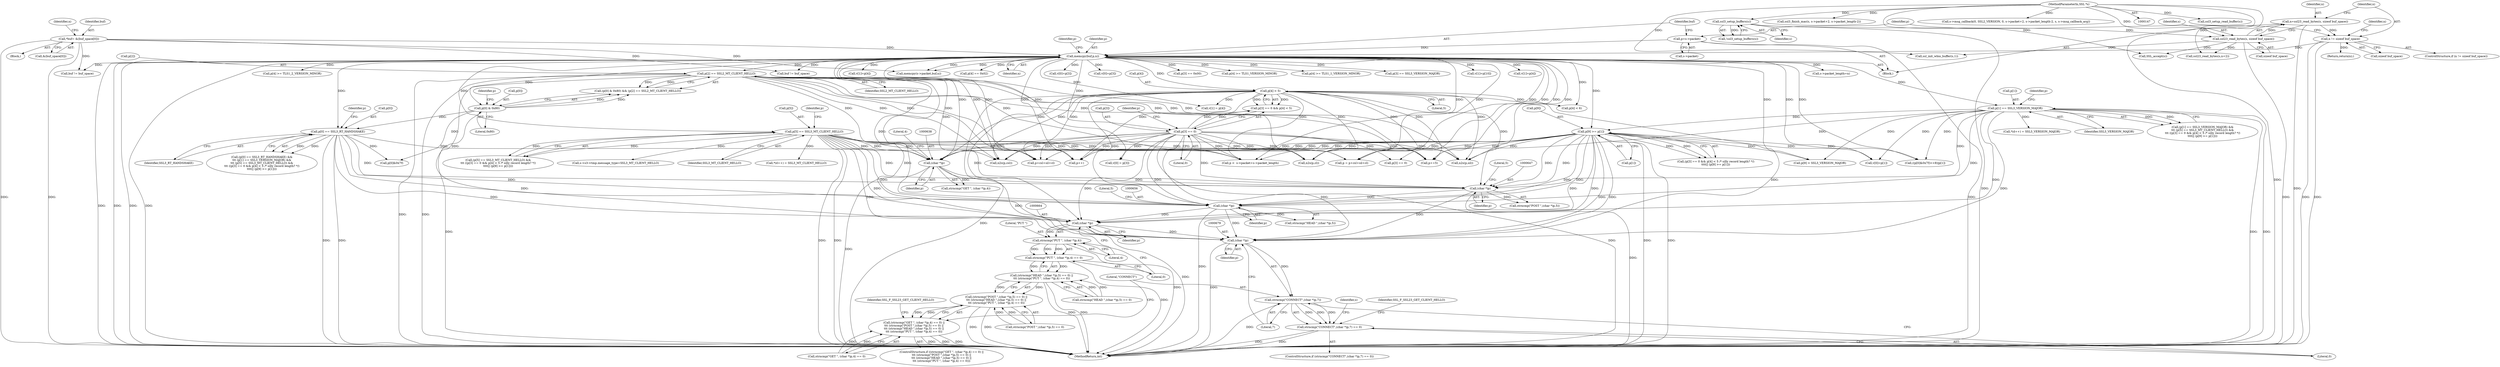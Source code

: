 digraph "0_openssl_6ce9687b5aba5391fc0de50e18779eb676d0e04d@pointer" {
"1000663" [label="(Call,(char *)p)"];
"1000454" [label="(Call,p[4] < 5)"];
"1000215" [label="(Call,memcpy(buf,p,n))"];
"1000152" [label="(Call,*buf= &(buf_space[0]))"];
"1000210" [label="(Call,p=s->packet)"];
"1000204" [label="(Call,n != sizeof buf_space)"];
"1000197" [label="(Call,n=ssl23_read_bytes(s, sizeof buf_space))"];
"1000199" [label="(Call,ssl23_read_bytes(s, sizeof buf_space))"];
"1000194" [label="(Call,ssl3_setup_buffers(s))"];
"1000148" [label="(MethodParameterIn,SSL *s)"];
"1000459" [label="(Call,p[9] >= p[1])"];
"1000436" [label="(Call,p[1] == SSL3_VERSION_MAJOR)"];
"1000226" [label="(Call,p[2] == SSL2_MT_CLIENT_HELLO)"];
"1000442" [label="(Call,p[5] == SSL3_MT_CLIENT_HELLO)"];
"1000449" [label="(Call,p[3] == 0)"];
"1000430" [label="(Call,p[0] == SSL3_RT_HANDSHAKE)"];
"1000221" [label="(Call,p[0] & 0x80)"];
"1000655" [label="(Call,(char *)p)"];
"1000646" [label="(Call,(char *)p)"];
"1000637" [label="(Call,(char *)p)"];
"1000661" [label="(Call,strncmp(\"PUT \", (char *)p,4))"];
"1000660" [label="(Call,strncmp(\"PUT \", (char *)p,4) == 0)"];
"1000651" [label="(Call,(strncmp(\"HEAD \",(char *)p,5) == 0) ||\n\t\t\t (strncmp(\"PUT \", (char *)p,4) == 0))"];
"1000642" [label="(Call,(strncmp(\"POST \",(char *)p,5) == 0) ||\n\t\t\t (strncmp(\"HEAD \",(char *)p,5) == 0) ||\n\t\t\t (strncmp(\"PUT \", (char *)p,4) == 0))"];
"1000633" [label="(Call,(strncmp(\"GET \", (char *)p,4) == 0) ||\n\t\t\t (strncmp(\"POST \",(char *)p,5) == 0) ||\n\t\t\t (strncmp(\"HEAD \",(char *)p,5) == 0) ||\n\t\t\t (strncmp(\"PUT \", (char *)p,4) == 0))"];
"1000678" [label="(Call,(char *)p)"];
"1000676" [label="(Call,strncmp(\"CONNECT\",(char *)p,7))"];
"1000675" [label="(Call,strncmp(\"CONNECT\",(char *)p,7) == 0)"];
"1001121" [label="(Call,ssl3_setup_read_buffer(s))"];
"1000193" [label="(Call,!ssl3_setup_buffers(s))"];
"1000451" [label="(Identifier,p)"];
"1000670" [label="(Identifier,SSL_F_SSL23_GET_CLIENT_HELLO)"];
"1000430" [label="(Call,p[0] == SSL3_RT_HANDSHAKE)"];
"1000431" [label="(Call,p[0])"];
"1000665" [label="(Identifier,p)"];
"1000492" [label="(Call,p[9] > SSL3_VERSION_MAJOR)"];
"1000651" [label="(Call,(strncmp(\"HEAD \",(char *)p,5) == 0) ||\n\t\t\t (strncmp(\"PUT \", (char *)p,4) == 0))"];
"1000448" [label="(Call,p[3] == 0 && p[4] < 5)"];
"1000437" [label="(Call,p[1])"];
"1000195" [label="(Identifier,s)"];
"1000222" [label="(Call,p[0])"];
"1000677" [label="(Literal,\"CONNECT\")"];
"1000642" [label="(Call,(strncmp(\"POST \",(char *)p,5) == 0) ||\n\t\t\t (strncmp(\"HEAD \",(char *)p,5) == 0) ||\n\t\t\t (strncmp(\"PUT \", (char *)p,4) == 0))"];
"1000454" [label="(Call,p[4] < 5)"];
"1001228" [label="(Call,buf != buf_space)"];
"1000675" [label="(Call,strncmp(\"CONNECT\",(char *)p,7) == 0)"];
"1000456" [label="(Identifier,p)"];
"1000216" [label="(Identifier,buf)"];
"1000200" [label="(Identifier,s)"];
"1001104" [label="(Call,s->packet_length=n)"];
"1000149" [label="(Block,)"];
"1000643" [label="(Call,strncmp(\"POST \",(char *)p,5) == 0)"];
"1000821" [label="(Call,p+=5)"];
"1000681" [label="(Literal,7)"];
"1000226" [label="(Call,p[2] == SSL2_MT_CLIENT_HELLO)"];
"1000225" [label="(Literal,0x80)"];
"1000220" [label="(Call,(p[0] & 0x80) && (p[2] == SSL2_MT_CLIENT_HELLO))"];
"1000223" [label="(Identifier,p)"];
"1000436" [label="(Call,p[1] == SSL3_VERSION_MAJOR)"];
"1000460" [label="(Call,p[9])"];
"1000206" [label="(Call,sizeof buf_space)"];
"1000453" [label="(Literal,0)"];
"1000640" [label="(Literal,4)"];
"1000215" [label="(Call,memcpy(buf,p,n))"];
"1000481" [label="(Call,p[4] < 6)"];
"1000827" [label="(Call,n2s(p,sil))"];
"1000300" [label="(Call,p[4] >= TLS1_2_VERSION_MINOR)"];
"1000463" [label="(Call,p[1])"];
"1000208" [label="(Return,return(n);)"];
"1000661" [label="(Call,strncmp(\"PUT \", (char *)p,4))"];
"1000194" [label="(Call,ssl3_setup_buffers(s))"];
"1000644" [label="(Call,strncmp(\"POST \",(char *)p,5))"];
"1000442" [label="(Call,p[5] == SSL3_MT_CLIENT_HELLO)"];
"1000152" [label="(Call,*buf= &(buf_space[0]))"];
"1000740" [label="(Call,p[0]&0x7f)"];
"1000154" [label="(Call,&(buf_space[0]))"];
"1001246" [label="(MethodReturn,int)"];
"1000217" [label="(Identifier,p)"];
"1000653" [label="(Call,strncmp(\"HEAD \",(char *)p,5))"];
"1000633" [label="(Call,(strncmp(\"GET \", (char *)p,4) == 0) ||\n\t\t\t (strncmp(\"POST \",(char *)p,5) == 0) ||\n\t\t\t (strncmp(\"HEAD \",(char *)p,5) == 0) ||\n\t\t\t (strncmp(\"PUT \", (char *)p,4) == 0))"];
"1000148" [label="(MethodParameterIn,SSL *s)"];
"1000447" [label="(Call,(p[3] == 0 && p[4] < 5 /* silly record length? */)\n\t\t\t\t|| (p[9] >= p[1]))"];
"1000443" [label="(Call,p[5])"];
"1000977" [label="(Call,p = p+csl+sil+cl)"];
"1000722" [label="(Call,v[0] = p[3])"];
"1000284" [label="(Call,v[1]=p[4])"];
"1000637" [label="(Call,(char *)p)"];
"1000197" [label="(Call,n=ssl23_read_bytes(s, sizeof buf_space))"];
"1000782" [label="(Call,ssl3_finish_mac(s, s->packet+2, s->packet_length-2))"];
"1000657" [label="(Identifier,p)"];
"1000201" [label="(Call,sizeof buf_space)"];
"1000662" [label="(Literal,\"PUT \")"];
"1000729" [label="(Call,v[1] = p[4])"];
"1000429" [label="(Call,(p[0] == SSL3_RT_HANDSHAKE) &&\n\t\t\t (p[1] == SSL3_VERSION_MAJOR) &&\n\t\t\t (p[5] == SSL3_MT_CLIENT_HELLO) &&\n\t\t\t ((p[3] == 0 && p[4] < 5 /* silly record length? */)\n\t\t\t\t|| (p[9] >= p[1])))"];
"1000212" [label="(Call,s->packet)"];
"1000691" [label="(Identifier,s)"];
"1001138" [label="(Call,memcpy(s->packet,buf,n))"];
"1000239" [label="(Call,p[4] == 0x02)"];
"1000230" [label="(Identifier,SSL2_MT_CLIENT_HELLO)"];
"1000218" [label="(Identifier,n)"];
"1001031" [label="(Call,s->s3->tmp.message_type=SSL3_MT_CLIENT_HELLO)"];
"1000652" [label="(Call,strncmp(\"HEAD \",(char *)p,5) == 0)"];
"1000221" [label="(Call,p[0] & 0x80)"];
"1000476" [label="(Call,p[3] == 0)"];
"1000676" [label="(Call,strncmp(\"CONNECT\",(char *)p,7))"];
"1000685" [label="(Identifier,SSL_F_SSL23_GET_CLIENT_HELLO)"];
"1000667" [label="(Literal,0)"];
"1000467" [label="(Call,v[0]=p[1])"];
"1000277" [label="(Call,v[0]=p[3])"];
"1000449" [label="(Call,p[3] == 0)"];
"1000210" [label="(Call,p=s->packet)"];
"1000153" [label="(Identifier,buf)"];
"1000450" [label="(Call,p[3])"];
"1000674" [label="(ControlStructure,if (strncmp(\"CONNECT\",(char *)p,7) == 0))"];
"1000444" [label="(Identifier,p)"];
"1000666" [label="(Literal,4)"];
"1000678" [label="(Call,(char *)p)"];
"1000646" [label="(Call,(char *)p)"];
"1000655" [label="(Call,(char *)p)"];
"1001090" [label="(Call,ssl_init_wbio_buffer(s,1))"];
"1000824" [label="(Call,n2s(p,csl))"];
"1000245" [label="(Call,v[0]=p[3])"];
"1000634" [label="(Call,strncmp(\"GET \", (char *)p,4) == 0)"];
"1000182" [label="(Block,)"];
"1000459" [label="(Call,p[9] >= p[1])"];
"1000979" [label="(Call,p+csl+sil+cl)"];
"1000648" [label="(Identifier,p)"];
"1001238" [label="(Call,buf != buf_space)"];
"1000204" [label="(Call,n != sizeof buf_space)"];
"1000198" [label="(Identifier,n)"];
"1001234" [label="(Call,SSL_accept(s))"];
"1000870" [label="(Call,*(d++) = SSL3_VERSION_MAJOR)"];
"1001002" [label="(Call,p++)"];
"1000234" [label="(Call,p[3] == 0x00)"];
"1000446" [label="(Identifier,SSL3_MT_CLIENT_HELLO)"];
"1000203" [label="(ControlStructure,if (n != sizeof buf_space))"];
"1000639" [label="(Identifier,p)"];
"1000292" [label="(Call,p[4] >= TLS1_VERSION_MINOR)"];
"1000168" [label="(Identifier,n)"];
"1000325" [label="(Call,p[4] >= TLS1_1_VERSION_MINOR)"];
"1000663" [label="(Call,(char *)p)"];
"1000271" [label="(Call,p[3] == SSL3_VERSION_MAJOR)"];
"1000199" [label="(Call,ssl23_read_bytes(s, sizeof buf_space))"];
"1000649" [label="(Literal,5)"];
"1000987" [label="(Call,p <  s->packet+s->packet_length)"];
"1000503" [label="(Call,v[1]=p[10])"];
"1000830" [label="(Call,n2s(p,cl))"];
"1000438" [label="(Identifier,p)"];
"1000798" [label="(Call,s->msg_callback(0, SSL2_VERSION, 0, s->packet+2, s->packet_length-2, s, s->msg_callback_arg))"];
"1000771" [label="(Call,ssl23_read_bytes(s,n+2))"];
"1000859" [label="(Call,*(d++) = SSL3_MT_CLIENT_HELLO)"];
"1000228" [label="(Identifier,p)"];
"1000205" [label="(Identifier,n)"];
"1000632" [label="(ControlStructure,if ((strncmp(\"GET \", (char *)p,4) == 0) ||\n\t\t\t (strncmp(\"POST \",(char *)p,5) == 0) ||\n\t\t\t (strncmp(\"HEAD \",(char *)p,5) == 0) ||\n\t\t\t (strncmp(\"PUT \", (char *)p,4) == 0)))"];
"1000252" [label="(Call,v[1]=p[4])"];
"1000440" [label="(Identifier,SSL3_VERSION_MAJOR)"];
"1000455" [label="(Call,p[4])"];
"1000458" [label="(Literal,5)"];
"1000211" [label="(Identifier,p)"];
"1000227" [label="(Call,p[2])"];
"1000434" [label="(Identifier,SSL3_RT_HANDSHAKE)"];
"1000682" [label="(Literal,0)"];
"1000738" [label="(Call,((p[0]&0x7f)<<8)|p[1])"];
"1000435" [label="(Call,(p[1] == SSL3_VERSION_MAJOR) &&\n\t\t\t (p[5] == SSL3_MT_CLIENT_HELLO) &&\n\t\t\t ((p[3] == 0 && p[4] < 5 /* silly record length? */)\n\t\t\t\t|| (p[9] >= p[1])))"];
"1000635" [label="(Call,strncmp(\"GET \", (char *)p,4))"];
"1000680" [label="(Identifier,p)"];
"1000209" [label="(Identifier,n)"];
"1000441" [label="(Call,(p[5] == SSL3_MT_CLIENT_HELLO) &&\n\t\t\t ((p[3] == 0 && p[4] < 5 /* silly record length? */)\n\t\t\t\t|| (p[9] >= p[1])))"];
"1000658" [label="(Literal,5)"];
"1000660" [label="(Call,strncmp(\"PUT \", (char *)p,4) == 0)"];
"1000663" -> "1000661"  [label="AST: "];
"1000663" -> "1000665"  [label="CFG: "];
"1000664" -> "1000663"  [label="AST: "];
"1000665" -> "1000663"  [label="AST: "];
"1000666" -> "1000663"  [label="CFG: "];
"1000663" -> "1001246"  [label="DDG: "];
"1000663" -> "1000661"  [label="DDG: "];
"1000454" -> "1000663"  [label="DDG: "];
"1000459" -> "1000663"  [label="DDG: "];
"1000459" -> "1000663"  [label="DDG: "];
"1000226" -> "1000663"  [label="DDG: "];
"1000436" -> "1000663"  [label="DDG: "];
"1000442" -> "1000663"  [label="DDG: "];
"1000449" -> "1000663"  [label="DDG: "];
"1000430" -> "1000663"  [label="DDG: "];
"1000655" -> "1000663"  [label="DDG: "];
"1000663" -> "1000678"  [label="DDG: "];
"1000454" -> "1000448"  [label="AST: "];
"1000454" -> "1000458"  [label="CFG: "];
"1000455" -> "1000454"  [label="AST: "];
"1000458" -> "1000454"  [label="AST: "];
"1000448" -> "1000454"  [label="CFG: "];
"1000454" -> "1001246"  [label="DDG: "];
"1000454" -> "1000448"  [label="DDG: "];
"1000454" -> "1000448"  [label="DDG: "];
"1000215" -> "1000454"  [label="DDG: "];
"1000454" -> "1000481"  [label="DDG: "];
"1000454" -> "1000637"  [label="DDG: "];
"1000454" -> "1000646"  [label="DDG: "];
"1000454" -> "1000655"  [label="DDG: "];
"1000454" -> "1000678"  [label="DDG: "];
"1000454" -> "1000729"  [label="DDG: "];
"1000454" -> "1000821"  [label="DDG: "];
"1000454" -> "1000824"  [label="DDG: "];
"1000454" -> "1000827"  [label="DDG: "];
"1000454" -> "1000830"  [label="DDG: "];
"1000454" -> "1000977"  [label="DDG: "];
"1000454" -> "1000979"  [label="DDG: "];
"1000454" -> "1000987"  [label="DDG: "];
"1000454" -> "1001002"  [label="DDG: "];
"1000215" -> "1000182"  [label="AST: "];
"1000215" -> "1000218"  [label="CFG: "];
"1000216" -> "1000215"  [label="AST: "];
"1000217" -> "1000215"  [label="AST: "];
"1000218" -> "1000215"  [label="AST: "];
"1000223" -> "1000215"  [label="CFG: "];
"1000215" -> "1001246"  [label="DDG: "];
"1000215" -> "1001246"  [label="DDG: "];
"1000215" -> "1001246"  [label="DDG: "];
"1000215" -> "1001246"  [label="DDG: "];
"1000152" -> "1000215"  [label="DDG: "];
"1000210" -> "1000215"  [label="DDG: "];
"1000204" -> "1000215"  [label="DDG: "];
"1000215" -> "1000221"  [label="DDG: "];
"1000215" -> "1000226"  [label="DDG: "];
"1000215" -> "1000234"  [label="DDG: "];
"1000215" -> "1000239"  [label="DDG: "];
"1000215" -> "1000245"  [label="DDG: "];
"1000215" -> "1000252"  [label="DDG: "];
"1000215" -> "1000271"  [label="DDG: "];
"1000215" -> "1000277"  [label="DDG: "];
"1000215" -> "1000284"  [label="DDG: "];
"1000215" -> "1000292"  [label="DDG: "];
"1000215" -> "1000300"  [label="DDG: "];
"1000215" -> "1000325"  [label="DDG: "];
"1000215" -> "1000430"  [label="DDG: "];
"1000215" -> "1000436"  [label="DDG: "];
"1000215" -> "1000442"  [label="DDG: "];
"1000215" -> "1000449"  [label="DDG: "];
"1000215" -> "1000459"  [label="DDG: "];
"1000215" -> "1000467"  [label="DDG: "];
"1000215" -> "1000476"  [label="DDG: "];
"1000215" -> "1000481"  [label="DDG: "];
"1000215" -> "1000492"  [label="DDG: "];
"1000215" -> "1000503"  [label="DDG: "];
"1000215" -> "1000637"  [label="DDG: "];
"1000215" -> "1000722"  [label="DDG: "];
"1000215" -> "1000729"  [label="DDG: "];
"1000215" -> "1000738"  [label="DDG: "];
"1000215" -> "1000821"  [label="DDG: "];
"1000215" -> "1000824"  [label="DDG: "];
"1000215" -> "1000827"  [label="DDG: "];
"1000215" -> "1000830"  [label="DDG: "];
"1000215" -> "1000977"  [label="DDG: "];
"1000215" -> "1000979"  [label="DDG: "];
"1000215" -> "1000987"  [label="DDG: "];
"1000215" -> "1001002"  [label="DDG: "];
"1000215" -> "1001104"  [label="DDG: "];
"1000215" -> "1001138"  [label="DDG: "];
"1000215" -> "1001138"  [label="DDG: "];
"1000215" -> "1001228"  [label="DDG: "];
"1000215" -> "1001238"  [label="DDG: "];
"1000152" -> "1000149"  [label="AST: "];
"1000152" -> "1000154"  [label="CFG: "];
"1000153" -> "1000152"  [label="AST: "];
"1000154" -> "1000152"  [label="AST: "];
"1000168" -> "1000152"  [label="CFG: "];
"1000152" -> "1001246"  [label="DDG: "];
"1000152" -> "1001246"  [label="DDG: "];
"1000152" -> "1001138"  [label="DDG: "];
"1000152" -> "1001228"  [label="DDG: "];
"1000152" -> "1001238"  [label="DDG: "];
"1000210" -> "1000182"  [label="AST: "];
"1000210" -> "1000212"  [label="CFG: "];
"1000211" -> "1000210"  [label="AST: "];
"1000212" -> "1000210"  [label="AST: "];
"1000216" -> "1000210"  [label="CFG: "];
"1000210" -> "1001246"  [label="DDG: "];
"1000204" -> "1000203"  [label="AST: "];
"1000204" -> "1000206"  [label="CFG: "];
"1000205" -> "1000204"  [label="AST: "];
"1000206" -> "1000204"  [label="AST: "];
"1000209" -> "1000204"  [label="CFG: "];
"1000211" -> "1000204"  [label="CFG: "];
"1000204" -> "1001246"  [label="DDG: "];
"1000204" -> "1001246"  [label="DDG: "];
"1000197" -> "1000204"  [label="DDG: "];
"1000204" -> "1000208"  [label="DDG: "];
"1000197" -> "1000182"  [label="AST: "];
"1000197" -> "1000199"  [label="CFG: "];
"1000198" -> "1000197"  [label="AST: "];
"1000199" -> "1000197"  [label="AST: "];
"1000205" -> "1000197"  [label="CFG: "];
"1000197" -> "1001246"  [label="DDG: "];
"1000199" -> "1000197"  [label="DDG: "];
"1000199" -> "1000201"  [label="CFG: "];
"1000200" -> "1000199"  [label="AST: "];
"1000201" -> "1000199"  [label="AST: "];
"1000199" -> "1001246"  [label="DDG: "];
"1000194" -> "1000199"  [label="DDG: "];
"1000148" -> "1000199"  [label="DDG: "];
"1000199" -> "1000771"  [label="DDG: "];
"1000199" -> "1001090"  [label="DDG: "];
"1000199" -> "1001234"  [label="DDG: "];
"1000194" -> "1000193"  [label="AST: "];
"1000194" -> "1000195"  [label="CFG: "];
"1000195" -> "1000194"  [label="AST: "];
"1000193" -> "1000194"  [label="CFG: "];
"1000194" -> "1001246"  [label="DDG: "];
"1000194" -> "1000193"  [label="DDG: "];
"1000148" -> "1000194"  [label="DDG: "];
"1000148" -> "1000147"  [label="AST: "];
"1000148" -> "1001246"  [label="DDG: "];
"1000148" -> "1000771"  [label="DDG: "];
"1000148" -> "1000782"  [label="DDG: "];
"1000148" -> "1000798"  [label="DDG: "];
"1000148" -> "1001090"  [label="DDG: "];
"1000148" -> "1001121"  [label="DDG: "];
"1000148" -> "1001234"  [label="DDG: "];
"1000459" -> "1000447"  [label="AST: "];
"1000459" -> "1000463"  [label="CFG: "];
"1000460" -> "1000459"  [label="AST: "];
"1000463" -> "1000459"  [label="AST: "];
"1000447" -> "1000459"  [label="CFG: "];
"1000459" -> "1001246"  [label="DDG: "];
"1000459" -> "1001246"  [label="DDG: "];
"1000459" -> "1000447"  [label="DDG: "];
"1000459" -> "1000447"  [label="DDG: "];
"1000436" -> "1000459"  [label="DDG: "];
"1000459" -> "1000467"  [label="DDG: "];
"1000459" -> "1000492"  [label="DDG: "];
"1000459" -> "1000637"  [label="DDG: "];
"1000459" -> "1000637"  [label="DDG: "];
"1000459" -> "1000646"  [label="DDG: "];
"1000459" -> "1000646"  [label="DDG: "];
"1000459" -> "1000655"  [label="DDG: "];
"1000459" -> "1000655"  [label="DDG: "];
"1000459" -> "1000678"  [label="DDG: "];
"1000459" -> "1000678"  [label="DDG: "];
"1000459" -> "1000738"  [label="DDG: "];
"1000459" -> "1000821"  [label="DDG: "];
"1000459" -> "1000824"  [label="DDG: "];
"1000459" -> "1000827"  [label="DDG: "];
"1000459" -> "1000830"  [label="DDG: "];
"1000459" -> "1000977"  [label="DDG: "];
"1000459" -> "1000979"  [label="DDG: "];
"1000459" -> "1000987"  [label="DDG: "];
"1000459" -> "1001002"  [label="DDG: "];
"1000436" -> "1000435"  [label="AST: "];
"1000436" -> "1000440"  [label="CFG: "];
"1000437" -> "1000436"  [label="AST: "];
"1000440" -> "1000436"  [label="AST: "];
"1000444" -> "1000436"  [label="CFG: "];
"1000435" -> "1000436"  [label="CFG: "];
"1000436" -> "1001246"  [label="DDG: "];
"1000436" -> "1001246"  [label="DDG: "];
"1000436" -> "1000435"  [label="DDG: "];
"1000436" -> "1000435"  [label="DDG: "];
"1000436" -> "1000467"  [label="DDG: "];
"1000436" -> "1000492"  [label="DDG: "];
"1000436" -> "1000637"  [label="DDG: "];
"1000436" -> "1000646"  [label="DDG: "];
"1000436" -> "1000655"  [label="DDG: "];
"1000436" -> "1000678"  [label="DDG: "];
"1000436" -> "1000738"  [label="DDG: "];
"1000436" -> "1000870"  [label="DDG: "];
"1000226" -> "1000220"  [label="AST: "];
"1000226" -> "1000230"  [label="CFG: "];
"1000227" -> "1000226"  [label="AST: "];
"1000230" -> "1000226"  [label="AST: "];
"1000220" -> "1000226"  [label="CFG: "];
"1000226" -> "1001246"  [label="DDG: "];
"1000226" -> "1001246"  [label="DDG: "];
"1000226" -> "1000220"  [label="DDG: "];
"1000226" -> "1000220"  [label="DDG: "];
"1000226" -> "1000637"  [label="DDG: "];
"1000226" -> "1000646"  [label="DDG: "];
"1000226" -> "1000655"  [label="DDG: "];
"1000226" -> "1000678"  [label="DDG: "];
"1000226" -> "1000821"  [label="DDG: "];
"1000226" -> "1000824"  [label="DDG: "];
"1000226" -> "1000827"  [label="DDG: "];
"1000226" -> "1000830"  [label="DDG: "];
"1000226" -> "1000977"  [label="DDG: "];
"1000226" -> "1000979"  [label="DDG: "];
"1000226" -> "1000987"  [label="DDG: "];
"1000226" -> "1001002"  [label="DDG: "];
"1000442" -> "1000441"  [label="AST: "];
"1000442" -> "1000446"  [label="CFG: "];
"1000443" -> "1000442"  [label="AST: "];
"1000446" -> "1000442"  [label="AST: "];
"1000451" -> "1000442"  [label="CFG: "];
"1000441" -> "1000442"  [label="CFG: "];
"1000442" -> "1001246"  [label="DDG: "];
"1000442" -> "1001246"  [label="DDG: "];
"1000442" -> "1000441"  [label="DDG: "];
"1000442" -> "1000441"  [label="DDG: "];
"1000442" -> "1000637"  [label="DDG: "];
"1000442" -> "1000646"  [label="DDG: "];
"1000442" -> "1000655"  [label="DDG: "];
"1000442" -> "1000678"  [label="DDG: "];
"1000442" -> "1000821"  [label="DDG: "];
"1000442" -> "1000824"  [label="DDG: "];
"1000442" -> "1000827"  [label="DDG: "];
"1000442" -> "1000830"  [label="DDG: "];
"1000442" -> "1000859"  [label="DDG: "];
"1000442" -> "1000977"  [label="DDG: "];
"1000442" -> "1000979"  [label="DDG: "];
"1000442" -> "1000987"  [label="DDG: "];
"1000442" -> "1001002"  [label="DDG: "];
"1000442" -> "1001031"  [label="DDG: "];
"1000449" -> "1000448"  [label="AST: "];
"1000449" -> "1000453"  [label="CFG: "];
"1000450" -> "1000449"  [label="AST: "];
"1000453" -> "1000449"  [label="AST: "];
"1000456" -> "1000449"  [label="CFG: "];
"1000448" -> "1000449"  [label="CFG: "];
"1000449" -> "1001246"  [label="DDG: "];
"1000449" -> "1000448"  [label="DDG: "];
"1000449" -> "1000448"  [label="DDG: "];
"1000449" -> "1000476"  [label="DDG: "];
"1000449" -> "1000637"  [label="DDG: "];
"1000449" -> "1000646"  [label="DDG: "];
"1000449" -> "1000655"  [label="DDG: "];
"1000449" -> "1000678"  [label="DDG: "];
"1000449" -> "1000722"  [label="DDG: "];
"1000449" -> "1000821"  [label="DDG: "];
"1000449" -> "1000824"  [label="DDG: "];
"1000449" -> "1000827"  [label="DDG: "];
"1000449" -> "1000830"  [label="DDG: "];
"1000449" -> "1000977"  [label="DDG: "];
"1000449" -> "1000979"  [label="DDG: "];
"1000449" -> "1000987"  [label="DDG: "];
"1000449" -> "1001002"  [label="DDG: "];
"1000430" -> "1000429"  [label="AST: "];
"1000430" -> "1000434"  [label="CFG: "];
"1000431" -> "1000430"  [label="AST: "];
"1000434" -> "1000430"  [label="AST: "];
"1000438" -> "1000430"  [label="CFG: "];
"1000429" -> "1000430"  [label="CFG: "];
"1000430" -> "1001246"  [label="DDG: "];
"1000430" -> "1001246"  [label="DDG: "];
"1000430" -> "1000429"  [label="DDG: "];
"1000430" -> "1000429"  [label="DDG: "];
"1000221" -> "1000430"  [label="DDG: "];
"1000430" -> "1000637"  [label="DDG: "];
"1000430" -> "1000646"  [label="DDG: "];
"1000430" -> "1000655"  [label="DDG: "];
"1000430" -> "1000678"  [label="DDG: "];
"1000430" -> "1000740"  [label="DDG: "];
"1000221" -> "1000220"  [label="AST: "];
"1000221" -> "1000225"  [label="CFG: "];
"1000222" -> "1000221"  [label="AST: "];
"1000225" -> "1000221"  [label="AST: "];
"1000228" -> "1000221"  [label="CFG: "];
"1000220" -> "1000221"  [label="CFG: "];
"1000221" -> "1001246"  [label="DDG: "];
"1000221" -> "1000220"  [label="DDG: "];
"1000221" -> "1000220"  [label="DDG: "];
"1000221" -> "1000740"  [label="DDG: "];
"1000655" -> "1000653"  [label="AST: "];
"1000655" -> "1000657"  [label="CFG: "];
"1000656" -> "1000655"  [label="AST: "];
"1000657" -> "1000655"  [label="AST: "];
"1000658" -> "1000655"  [label="CFG: "];
"1000655" -> "1001246"  [label="DDG: "];
"1000655" -> "1000653"  [label="DDG: "];
"1000646" -> "1000655"  [label="DDG: "];
"1000655" -> "1000678"  [label="DDG: "];
"1000646" -> "1000644"  [label="AST: "];
"1000646" -> "1000648"  [label="CFG: "];
"1000647" -> "1000646"  [label="AST: "];
"1000648" -> "1000646"  [label="AST: "];
"1000649" -> "1000646"  [label="CFG: "];
"1000646" -> "1001246"  [label="DDG: "];
"1000646" -> "1000644"  [label="DDG: "];
"1000637" -> "1000646"  [label="DDG: "];
"1000646" -> "1000678"  [label="DDG: "];
"1000637" -> "1000635"  [label="AST: "];
"1000637" -> "1000639"  [label="CFG: "];
"1000638" -> "1000637"  [label="AST: "];
"1000639" -> "1000637"  [label="AST: "];
"1000640" -> "1000637"  [label="CFG: "];
"1000637" -> "1001246"  [label="DDG: "];
"1000637" -> "1000635"  [label="DDG: "];
"1000637" -> "1000678"  [label="DDG: "];
"1000661" -> "1000660"  [label="AST: "];
"1000661" -> "1000666"  [label="CFG: "];
"1000662" -> "1000661"  [label="AST: "];
"1000666" -> "1000661"  [label="AST: "];
"1000667" -> "1000661"  [label="CFG: "];
"1000661" -> "1001246"  [label="DDG: "];
"1000661" -> "1000660"  [label="DDG: "];
"1000661" -> "1000660"  [label="DDG: "];
"1000661" -> "1000660"  [label="DDG: "];
"1000660" -> "1000651"  [label="AST: "];
"1000660" -> "1000667"  [label="CFG: "];
"1000667" -> "1000660"  [label="AST: "];
"1000651" -> "1000660"  [label="CFG: "];
"1000660" -> "1001246"  [label="DDG: "];
"1000660" -> "1000651"  [label="DDG: "];
"1000660" -> "1000651"  [label="DDG: "];
"1000651" -> "1000642"  [label="AST: "];
"1000651" -> "1000652"  [label="CFG: "];
"1000652" -> "1000651"  [label="AST: "];
"1000642" -> "1000651"  [label="CFG: "];
"1000651" -> "1001246"  [label="DDG: "];
"1000651" -> "1001246"  [label="DDG: "];
"1000651" -> "1000642"  [label="DDG: "];
"1000651" -> "1000642"  [label="DDG: "];
"1000652" -> "1000651"  [label="DDG: "];
"1000652" -> "1000651"  [label="DDG: "];
"1000642" -> "1000633"  [label="AST: "];
"1000642" -> "1000643"  [label="CFG: "];
"1000643" -> "1000642"  [label="AST: "];
"1000633" -> "1000642"  [label="CFG: "];
"1000642" -> "1001246"  [label="DDG: "];
"1000642" -> "1001246"  [label="DDG: "];
"1000642" -> "1000633"  [label="DDG: "];
"1000642" -> "1000633"  [label="DDG: "];
"1000643" -> "1000642"  [label="DDG: "];
"1000643" -> "1000642"  [label="DDG: "];
"1000633" -> "1000632"  [label="AST: "];
"1000633" -> "1000634"  [label="CFG: "];
"1000634" -> "1000633"  [label="AST: "];
"1000670" -> "1000633"  [label="CFG: "];
"1000677" -> "1000633"  [label="CFG: "];
"1000633" -> "1001246"  [label="DDG: "];
"1000633" -> "1001246"  [label="DDG: "];
"1000633" -> "1001246"  [label="DDG: "];
"1000634" -> "1000633"  [label="DDG: "];
"1000634" -> "1000633"  [label="DDG: "];
"1000678" -> "1000676"  [label="AST: "];
"1000678" -> "1000680"  [label="CFG: "];
"1000679" -> "1000678"  [label="AST: "];
"1000680" -> "1000678"  [label="AST: "];
"1000681" -> "1000678"  [label="CFG: "];
"1000678" -> "1001246"  [label="DDG: "];
"1000678" -> "1000676"  [label="DDG: "];
"1000676" -> "1000675"  [label="AST: "];
"1000676" -> "1000681"  [label="CFG: "];
"1000677" -> "1000676"  [label="AST: "];
"1000681" -> "1000676"  [label="AST: "];
"1000682" -> "1000676"  [label="CFG: "];
"1000676" -> "1001246"  [label="DDG: "];
"1000676" -> "1000675"  [label="DDG: "];
"1000676" -> "1000675"  [label="DDG: "];
"1000676" -> "1000675"  [label="DDG: "];
"1000675" -> "1000674"  [label="AST: "];
"1000675" -> "1000682"  [label="CFG: "];
"1000682" -> "1000675"  [label="AST: "];
"1000685" -> "1000675"  [label="CFG: "];
"1000691" -> "1000675"  [label="CFG: "];
"1000675" -> "1001246"  [label="DDG: "];
"1000675" -> "1001246"  [label="DDG: "];
}
